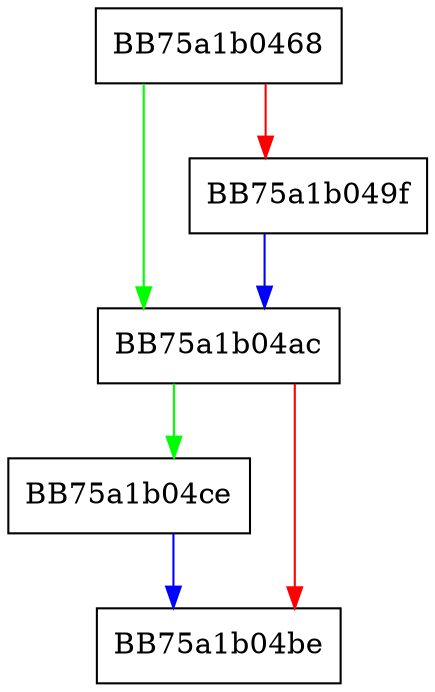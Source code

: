 digraph limit_N {
  node [shape="box"];
  graph [splines=ortho];
  BB75a1b0468 -> BB75a1b04ac [color="green"];
  BB75a1b0468 -> BB75a1b049f [color="red"];
  BB75a1b049f -> BB75a1b04ac [color="blue"];
  BB75a1b04ac -> BB75a1b04ce [color="green"];
  BB75a1b04ac -> BB75a1b04be [color="red"];
  BB75a1b04ce -> BB75a1b04be [color="blue"];
}